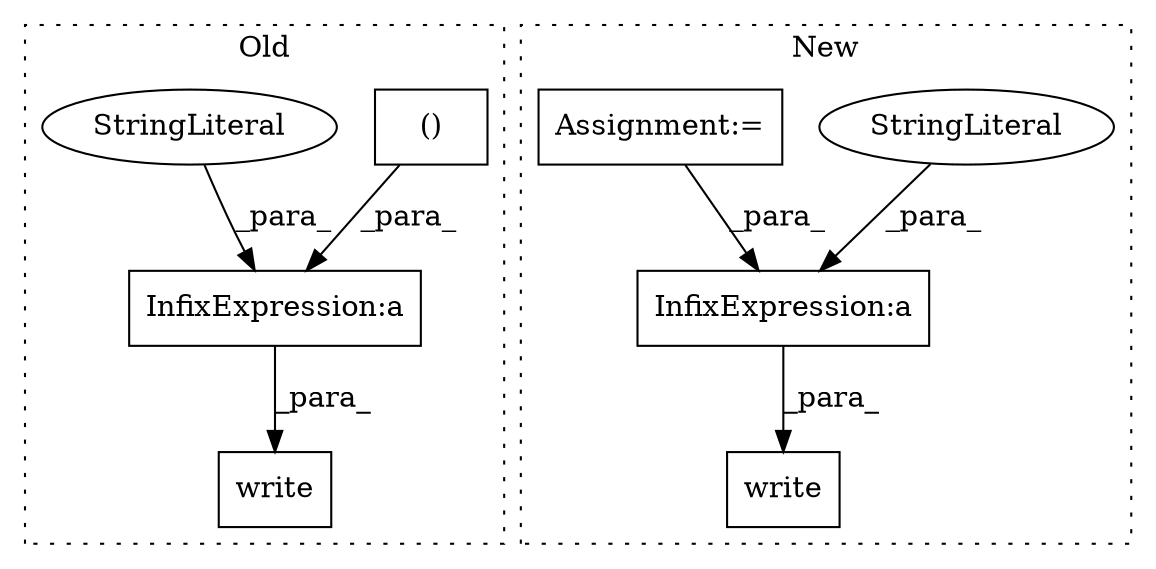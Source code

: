 digraph G {
subgraph cluster0 {
1 [label="()" a="106" s="13443" l="54" shape="box"];
3 [label="InfixExpression:a" a="27" s="13433" l="10" shape="box"];
4 [label="StringLiteral" a="45" s="13423" l="10" shape="ellipse"];
5 [label="write" a="32" s="13417,13497" l="6,2" shape="box"];
label = "Old";
style="dotted";
}
subgraph cluster1 {
2 [label="write" a="32" s="12742,12771" l="6,1" shape="box"];
6 [label="InfixExpression:a" a="27" s="12624" l="3" shape="box"];
7 [label="StringLiteral" a="45" s="12610" l="14" shape="ellipse"];
8 [label="Assignment:=" a="7" s="12432,12511" l="67,2" shape="box"];
label = "New";
style="dotted";
}
1 -> 3 [label="_para_"];
3 -> 5 [label="_para_"];
4 -> 3 [label="_para_"];
6 -> 2 [label="_para_"];
7 -> 6 [label="_para_"];
8 -> 6 [label="_para_"];
}